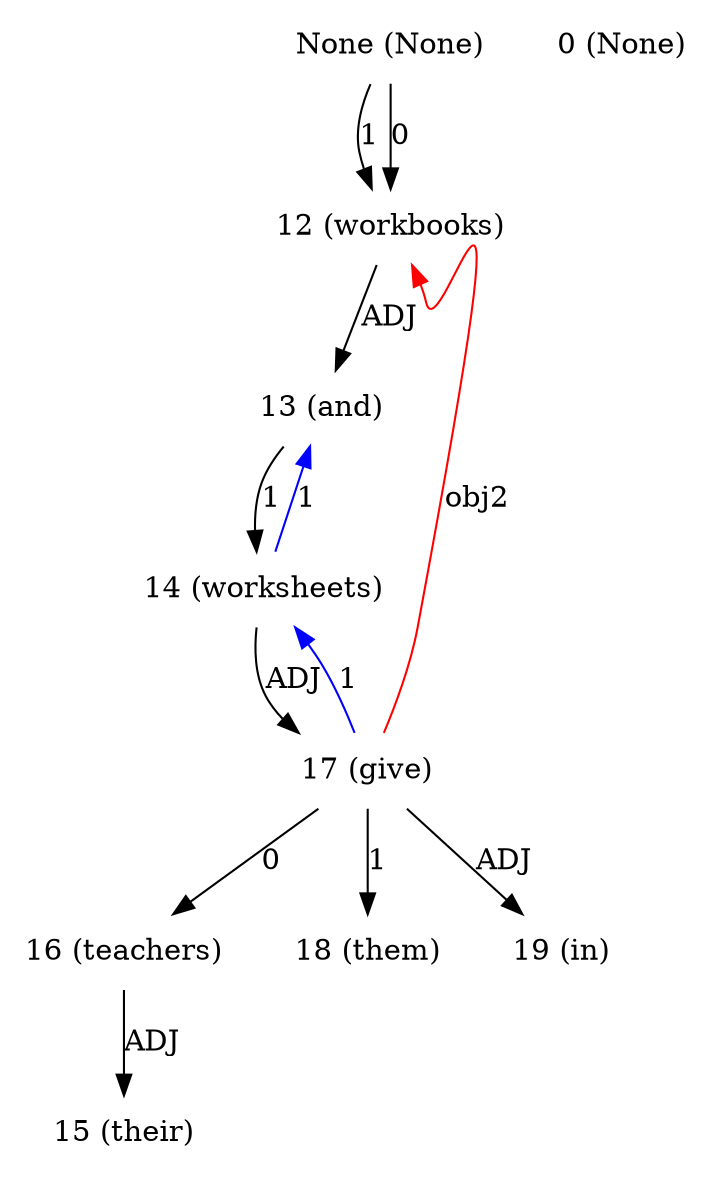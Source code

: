 digraph G{
edge [dir=forward]
node [shape=plaintext]

None [label="None (None)"]
None -> 12 [label="1"]
None [label="None (None)"]
None -> 12 [label="0"]
0 [label="0 (None)"]
12 [label="12 (workbooks)"]
17 -> 12 [label="obj2", color="red"]
12 -> 13 [label="ADJ"]
13 [label="13 (and)"]
13 -> 14 [label="1"]
14 [label="14 (worksheets)"]
14 -> 13 [label="1", color="blue"]
14 -> 17 [label="ADJ"]
15 [label="15 (their)"]
16 [label="16 (teachers)"]
16 -> 15 [label="ADJ"]
17 [label="17 (give)"]
17 -> 18 [label="1"]
17 -> 14 [label="1", color="blue"]
17 -> 16 [label="0"]
17 -> 19 [label="ADJ"]
18 [label="18 (them)"]
19 [label="19 (in)"]
}
